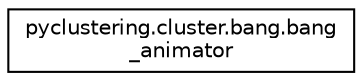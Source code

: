 digraph "Graphical Class Hierarchy"
{
 // INTERACTIVE_SVG=YES
  edge [fontname="Helvetica",fontsize="10",labelfontname="Helvetica",labelfontsize="10"];
  node [fontname="Helvetica",fontsize="10",shape=record];
  rankdir="LR";
  Node0 [label="pyclustering.cluster.bang.bang\l_animator",height=0.2,width=0.4,color="black", fillcolor="white", style="filled",URL="$df/d88/classpyclustering_1_1cluster_1_1bang_1_1bang__animator.html",tooltip="Provides service for creating 2-D animation using BANG clustering results. "];
}
